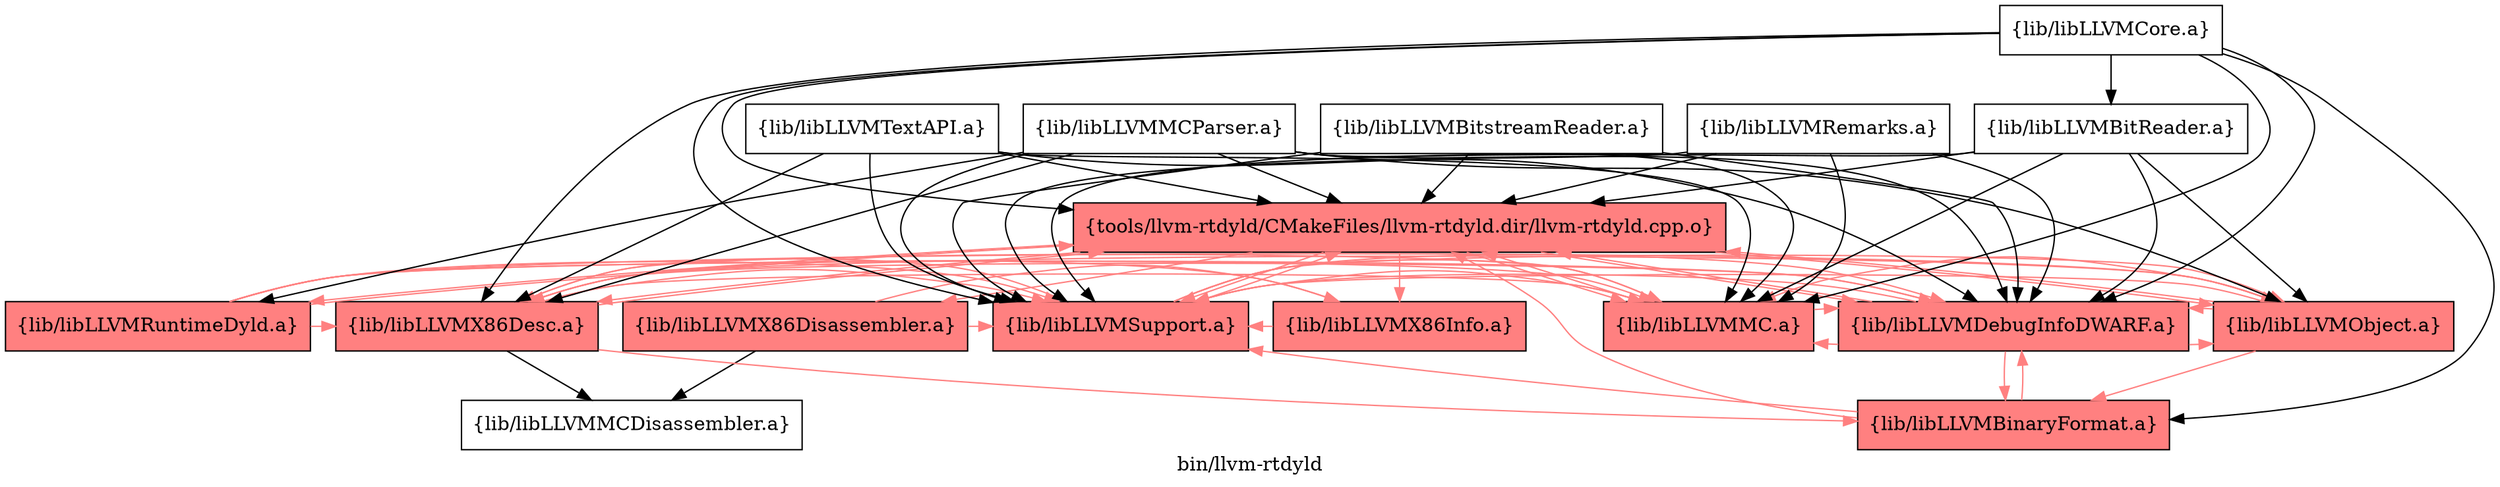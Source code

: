 digraph "bin/llvm-rtdyld" {
	label="bin/llvm-rtdyld";
	{ rank=same; Node0x55f7bd05a2e8;  }
	{ rank=same; Node0x55f7bd059c08; Node0x55f7bd05ab58; Node0x55f7bd05a6a8; Node0x55f7bd05b558; Node0x55f7bd05b968; Node0x55f7bd05be18; Node0x55f7bd05c818; Node0x55f7bd05d0d8;  }

	Node0x55f7bd05a2e8 [shape=record,shape=box,style=filled,fillcolor="1.000000 0.5 1",group=1,label="{tools/llvm-rtdyld/CMakeFiles/llvm-rtdyld.dir/llvm-rtdyld.cpp.o}"];
	Node0x55f7bd05a2e8 -> Node0x55f7bd059c08[color="1.000000 0.5 1"];
	Node0x55f7bd05a2e8 -> Node0x55f7bd05ab58[color="1.000000 0.5 1"];
	Node0x55f7bd05a2e8 -> Node0x55f7bd05a6a8[color="1.000000 0.5 1"];
	Node0x55f7bd05a2e8 -> Node0x55f7bd05b558[color="1.000000 0.5 1"];
	Node0x55f7bd05a2e8 -> Node0x55f7bd05b968[color="1.000000 0.5 1"];
	Node0x55f7bd05a2e8 -> Node0x55f7bd05be18[color="1.000000 0.5 1"];
	Node0x55f7bd05a2e8 -> Node0x55f7bd05c818[color="1.000000 0.5 1"];
	Node0x55f7bd05a2e8 -> Node0x55f7bd05d0d8[color="1.000000 0.5 1"];
	Node0x55f7bd059c08 [shape=record,shape=box,style=filled,fillcolor="1.000000 0.5 1",group=1,label="{lib/libLLVMX86Disassembler.a}"];
	Node0x55f7bd059c08 -> Node0x55f7bd05a6a8[color="1.000000 0.5 1"];
	Node0x55f7bd059c08 -> Node0x55f7bd05d0d8[color="1.000000 0.5 1"];
	Node0x55f7bd059c08 -> Node0x55f7bd05cbd8;
	Node0x55f7bd05ab58 [shape=record,shape=box,style=filled,fillcolor="1.000000 0.5 1",group=1,label="{lib/libLLVMX86Desc.a}"];
	Node0x55f7bd05ab58 -> Node0x55f7bd05a6a8[color="1.000000 0.5 1"];
	Node0x55f7bd05ab58 -> Node0x55f7bd05be18[color="1.000000 0.5 1"];
	Node0x55f7bd05ab58 -> Node0x55f7bd05d0d8[color="1.000000 0.5 1"];
	Node0x55f7bd05ab58 -> Node0x55f7bd05cbd8;
	Node0x55f7bd05ab58 -> Node0x55f7bd05a2e8[color="1.000000 0.5 1"];
	Node0x55f7bd05ab58 -> Node0x55f7bd057138[color="1.000000 0.5 1"];
	Node0x55f7bd05a6a8 [shape=record,shape=box,style=filled,fillcolor="1.000000 0.5 1",group=1,label="{lib/libLLVMX86Info.a}"];
	Node0x55f7bd05a6a8 -> Node0x55f7bd05d0d8[color="1.000000 0.5 1"];
	Node0x55f7bd05b558 [shape=record,shape=box,style=filled,fillcolor="1.000000 0.5 1",group=1,label="{lib/libLLVMDebugInfoDWARF.a}"];
	Node0x55f7bd05b558 -> Node0x55f7bd05a2e8[color="1.000000 0.5 1"];
	Node0x55f7bd05b558 -> Node0x55f7bd05ab58[color="1.000000 0.5 1"];
	Node0x55f7bd05b558 -> Node0x55f7bd05b968[color="1.000000 0.5 1"];
	Node0x55f7bd05b558 -> Node0x55f7bd05d0d8[color="1.000000 0.5 1"];
	Node0x55f7bd05b558 -> Node0x55f7bd057138[color="1.000000 0.5 1"];
	Node0x55f7bd05b558 -> Node0x55f7bd05be18[color="1.000000 0.5 1"];
	Node0x55f7bd05b968 [shape=record,shape=box,style=filled,fillcolor="1.000000 0.5 1",group=1,label="{lib/libLLVMObject.a}"];
	Node0x55f7bd05b968 -> Node0x55f7bd05a2e8[color="1.000000 0.5 1"];
	Node0x55f7bd05b968 -> Node0x55f7bd05d0d8[color="1.000000 0.5 1"];
	Node0x55f7bd05b968 -> Node0x55f7bd057138[color="1.000000 0.5 1"];
	Node0x55f7bd05b968 -> Node0x55f7bd05b558[color="1.000000 0.5 1"];
	Node0x55f7bd05b968 -> Node0x55f7bd05ab58[color="1.000000 0.5 1"];
	Node0x55f7bd05b968 -> Node0x55f7bd05be18[color="1.000000 0.5 1"];
	Node0x55f7bd05be18 [shape=record,shape=box,style=filled,fillcolor="1.000000 0.5 1",group=1,label="{lib/libLLVMMC.a}"];
	Node0x55f7bd05be18 -> Node0x55f7bd05ab58[color="1.000000 0.5 1"];
	Node0x55f7bd05be18 -> Node0x55f7bd05d0d8[color="1.000000 0.5 1"];
	Node0x55f7bd05be18 -> Node0x55f7bd05a2e8[color="1.000000 0.5 1"];
	Node0x55f7bd05be18 -> Node0x55f7bd05b558[color="1.000000 0.5 1"];
	Node0x55f7bd05c818 [shape=record,shape=box,style=filled,fillcolor="1.000000 0.5 1",group=1,label="{lib/libLLVMRuntimeDyld.a}"];
	Node0x55f7bd05c818 -> Node0x55f7bd05a2e8[color="1.000000 0.5 1"];
	Node0x55f7bd05c818 -> Node0x55f7bd05b968[color="1.000000 0.5 1"];
	Node0x55f7bd05c818 -> Node0x55f7bd05d0d8[color="1.000000 0.5 1"];
	Node0x55f7bd05c818 -> Node0x55f7bd05b558[color="1.000000 0.5 1"];
	Node0x55f7bd05c818 -> Node0x55f7bd05ab58[color="1.000000 0.5 1"];
	Node0x55f7bd05c818 -> Node0x55f7bd05be18[color="1.000000 0.5 1"];
	Node0x55f7bd05d0d8 [shape=record,shape=box,style=filled,fillcolor="1.000000 0.5 1",group=1,label="{lib/libLLVMSupport.a}"];
	Node0x55f7bd05d0d8 -> Node0x55f7bd05be18[color="1.000000 0.5 1"];
	Node0x55f7bd05d0d8 -> Node0x55f7bd05b968[color="1.000000 0.5 1"];
	Node0x55f7bd05d0d8 -> Node0x55f7bd05b558[color="1.000000 0.5 1"];
	Node0x55f7bd05d0d8 -> Node0x55f7bd05a2e8[color="1.000000 0.5 1"];
	Node0x55f7bd05d0d8 -> Node0x55f7bd05ab58[color="1.000000 0.5 1"];
	Node0x55f7bd05cbd8 [shape=record,shape=box,group=0,label="{lib/libLLVMMCDisassembler.a}"];
	Node0x55f7bd057138 [shape=record,shape=box,style=filled,fillcolor="1.000000 0.5 1",group=1,label="{lib/libLLVMBinaryFormat.a}"];
	Node0x55f7bd057138 -> Node0x55f7bd05b558[color="1.000000 0.5 1"];
	Node0x55f7bd057138 -> Node0x55f7bd05d0d8[color="1.000000 0.5 1"];
	Node0x55f7bd057138 -> Node0x55f7bd05a2e8[color="1.000000 0.5 1"];
	Node0x55f7bd0546b8 [shape=record,shape=box,group=0,label="{lib/libLLVMBitReader.a}"];
	Node0x55f7bd0546b8 -> Node0x55f7bd05a2e8;
	Node0x55f7bd0546b8 -> Node0x55f7bd05b558;
	Node0x55f7bd0546b8 -> Node0x55f7bd05be18;
	Node0x55f7bd0546b8 -> Node0x55f7bd05b968;
	Node0x55f7bd0546b8 -> Node0x55f7bd05d0d8;
	Node0x55f7bd0541b8 [shape=record,shape=box,group=0,label="{lib/libLLVMMCParser.a}"];
	Node0x55f7bd0541b8 -> Node0x55f7bd05a2e8;
	Node0x55f7bd0541b8 -> Node0x55f7bd05ab58;
	Node0x55f7bd0541b8 -> Node0x55f7bd05b558;
	Node0x55f7bd0541b8 -> Node0x55f7bd05be18;
	Node0x55f7bd0541b8 -> Node0x55f7bd05b968;
	Node0x55f7bd0541b8 -> Node0x55f7bd05c818;
	Node0x55f7bd0541b8 -> Node0x55f7bd05d0d8;
	Node0x55f7bd055ab8 [shape=record,shape=box,group=0,label="{lib/libLLVMTextAPI.a}"];
	Node0x55f7bd055ab8 -> Node0x55f7bd05d0d8;
	Node0x55f7bd055ab8 -> Node0x55f7bd05a2e8;
	Node0x55f7bd055ab8 -> Node0x55f7bd05b558;
	Node0x55f7bd055ab8 -> Node0x55f7bd05be18;
	Node0x55f7bd055ab8 -> Node0x55f7bd05ab58;
	Node0x55f7bd057638 [shape=record,shape=box,group=0,label="{lib/libLLVMCore.a}"];
	Node0x55f7bd057638 -> Node0x55f7bd05a2e8;
	Node0x55f7bd057638 -> Node0x55f7bd05ab58;
	Node0x55f7bd057638 -> Node0x55f7bd05d0d8;
	Node0x55f7bd057638 -> Node0x55f7bd05b558;
	Node0x55f7bd057638 -> Node0x55f7bd057138;
	Node0x55f7bd057638 -> Node0x55f7bd05be18;
	Node0x55f7bd057638 -> Node0x55f7bd0546b8;
	Node0x55f7bd056c38 [shape=record,shape=box,group=0,label="{lib/libLLVMRemarks.a}"];
	Node0x55f7bd056c38 -> Node0x55f7bd05b558;
	Node0x55f7bd056c38 -> Node0x55f7bd05d0d8;
	Node0x55f7bd056c38 -> Node0x55f7bd05a2e8;
	Node0x55f7bd056c38 -> Node0x55f7bd05be18;
	Node0x55f7bd056738 [shape=record,shape=box,group=0,label="{lib/libLLVMBitstreamReader.a}"];
	Node0x55f7bd056738 -> Node0x55f7bd05a2e8;
	Node0x55f7bd056738 -> Node0x55f7bd05b558;
	Node0x55f7bd056738 -> Node0x55f7bd05d0d8;
}
